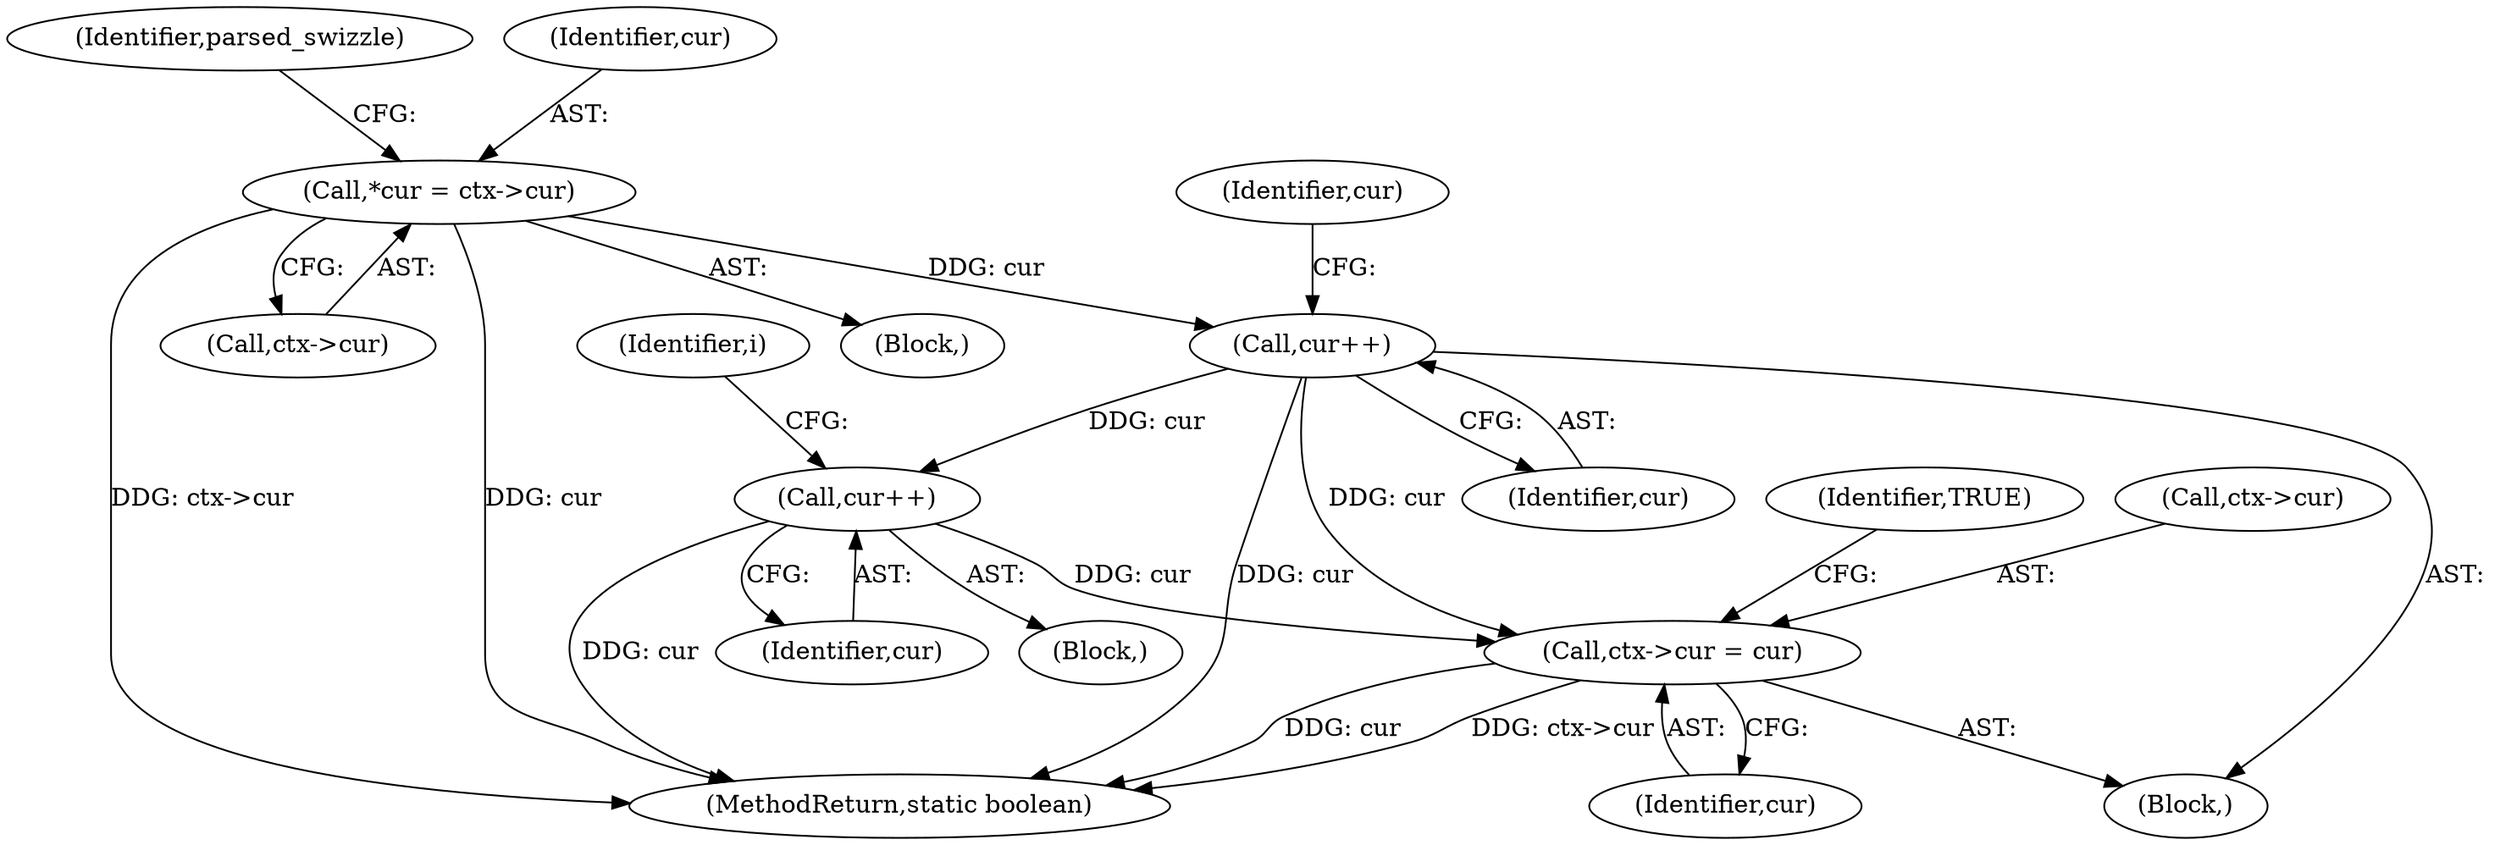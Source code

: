 digraph "0_virglrenderer_e534b51ca3c3cd25f3990589932a9ed711c59b27@pointer" {
"1001685" [label="(Call,*cur = ctx->cur)"];
"1001704" [label="(Call,cur++)"];
"1001773" [label="(Call,cur++)"];
"1001779" [label="(Call,ctx->cur = cur)"];
"1001774" [label="(Identifier,cur)"];
"1001705" [label="(Identifier,cur)"];
"1001685" [label="(Call,*cur = ctx->cur)"];
"1001773" [label="(Call,cur++)"];
"1001692" [label="(Identifier,parsed_swizzle)"];
"1001687" [label="(Call,ctx->cur)"];
"1001702" [label="(Block,)"];
"1001708" [label="(Identifier,cur)"];
"1004167" [label="(MethodReturn,static boolean)"];
"1001780" [label="(Call,ctx->cur)"];
"1001686" [label="(Identifier,cur)"];
"1001704" [label="(Call,cur++)"];
"1001783" [label="(Identifier,cur)"];
"1001717" [label="(Identifier,i)"];
"1001785" [label="(Identifier,TRUE)"];
"1001779" [label="(Call,ctx->cur = cur)"];
"1001718" [label="(Block,)"];
"1001683" [label="(Block,)"];
"1001685" -> "1001683"  [label="AST: "];
"1001685" -> "1001687"  [label="CFG: "];
"1001686" -> "1001685"  [label="AST: "];
"1001687" -> "1001685"  [label="AST: "];
"1001692" -> "1001685"  [label="CFG: "];
"1001685" -> "1004167"  [label="DDG: cur"];
"1001685" -> "1004167"  [label="DDG: ctx->cur"];
"1001685" -> "1001704"  [label="DDG: cur"];
"1001704" -> "1001702"  [label="AST: "];
"1001704" -> "1001705"  [label="CFG: "];
"1001705" -> "1001704"  [label="AST: "];
"1001708" -> "1001704"  [label="CFG: "];
"1001704" -> "1004167"  [label="DDG: cur"];
"1001704" -> "1001773"  [label="DDG: cur"];
"1001704" -> "1001779"  [label="DDG: cur"];
"1001773" -> "1001718"  [label="AST: "];
"1001773" -> "1001774"  [label="CFG: "];
"1001774" -> "1001773"  [label="AST: "];
"1001717" -> "1001773"  [label="CFG: "];
"1001773" -> "1004167"  [label="DDG: cur"];
"1001773" -> "1001779"  [label="DDG: cur"];
"1001779" -> "1001702"  [label="AST: "];
"1001779" -> "1001783"  [label="CFG: "];
"1001780" -> "1001779"  [label="AST: "];
"1001783" -> "1001779"  [label="AST: "];
"1001785" -> "1001779"  [label="CFG: "];
"1001779" -> "1004167"  [label="DDG: ctx->cur"];
"1001779" -> "1004167"  [label="DDG: cur"];
}

